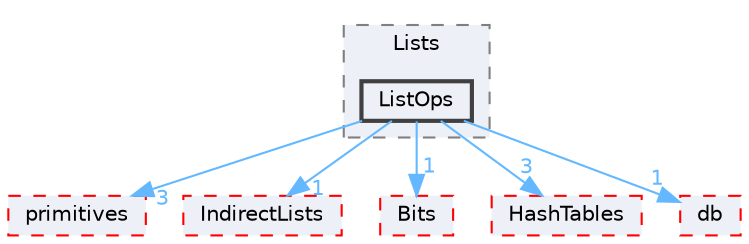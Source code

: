 digraph "src/OpenFOAM/containers/Lists/ListOps"
{
 // LATEX_PDF_SIZE
  bgcolor="transparent";
  edge [fontname=Helvetica,fontsize=10,labelfontname=Helvetica,labelfontsize=10];
  node [fontname=Helvetica,fontsize=10,shape=box,height=0.2,width=0.4];
  compound=true
  subgraph clusterdir_f87fe3b02e96c330e8a853ff310f1666 {
    graph [ bgcolor="#edf0f7", pencolor="grey50", label="Lists", fontname=Helvetica,fontsize=10 style="filled,dashed", URL="dir_f87fe3b02e96c330e8a853ff310f1666.html",tooltip=""]
  dir_223fa5778bd37fe62bf7ed63d1f3016b [label="ListOps", fillcolor="#edf0f7", color="grey25", style="filled,bold", URL="dir_223fa5778bd37fe62bf7ed63d1f3016b.html",tooltip=""];
  }
  dir_3e50f45338116b169052b428016851aa [label="primitives", fillcolor="#edf0f7", color="red", style="filled,dashed", URL="dir_3e50f45338116b169052b428016851aa.html",tooltip=""];
  dir_f1bdd3e1864452c4a43cb0467c28790d [label="IndirectLists", fillcolor="#edf0f7", color="red", style="filled,dashed", URL="dir_f1bdd3e1864452c4a43cb0467c28790d.html",tooltip=""];
  dir_d88157af7a891d11a6818b2689bd5e5e [label="Bits", fillcolor="#edf0f7", color="red", style="filled,dashed", URL="dir_d88157af7a891d11a6818b2689bd5e5e.html",tooltip=""];
  dir_46dbcbff8acc0ae94a21b2306d4033de [label="HashTables", fillcolor="#edf0f7", color="red", style="filled,dashed", URL="dir_46dbcbff8acc0ae94a21b2306d4033de.html",tooltip=""];
  dir_63c634f7a7cfd679ac26c67fb30fc32f [label="db", fillcolor="#edf0f7", color="red", style="filled,dashed", URL="dir_63c634f7a7cfd679ac26c67fb30fc32f.html",tooltip=""];
  dir_223fa5778bd37fe62bf7ed63d1f3016b->dir_3e50f45338116b169052b428016851aa [headlabel="3", labeldistance=1.5 headhref="dir_002236_003069.html" href="dir_002236_003069.html" color="steelblue1" fontcolor="steelblue1"];
  dir_223fa5778bd37fe62bf7ed63d1f3016b->dir_46dbcbff8acc0ae94a21b2306d4033de [headlabel="3", labeldistance=1.5 headhref="dir_002236_001706.html" href="dir_002236_001706.html" color="steelblue1" fontcolor="steelblue1"];
  dir_223fa5778bd37fe62bf7ed63d1f3016b->dir_63c634f7a7cfd679ac26c67fb30fc32f [headlabel="1", labeldistance=1.5 headhref="dir_002236_000817.html" href="dir_002236_000817.html" color="steelblue1" fontcolor="steelblue1"];
  dir_223fa5778bd37fe62bf7ed63d1f3016b->dir_d88157af7a891d11a6818b2689bd5e5e [headlabel="1", labeldistance=1.5 headhref="dir_002236_000282.html" href="dir_002236_000282.html" color="steelblue1" fontcolor="steelblue1"];
  dir_223fa5778bd37fe62bf7ed63d1f3016b->dir_f1bdd3e1864452c4a43cb0467c28790d [headlabel="1", labeldistance=1.5 headhref="dir_002236_001840.html" href="dir_002236_001840.html" color="steelblue1" fontcolor="steelblue1"];
}
